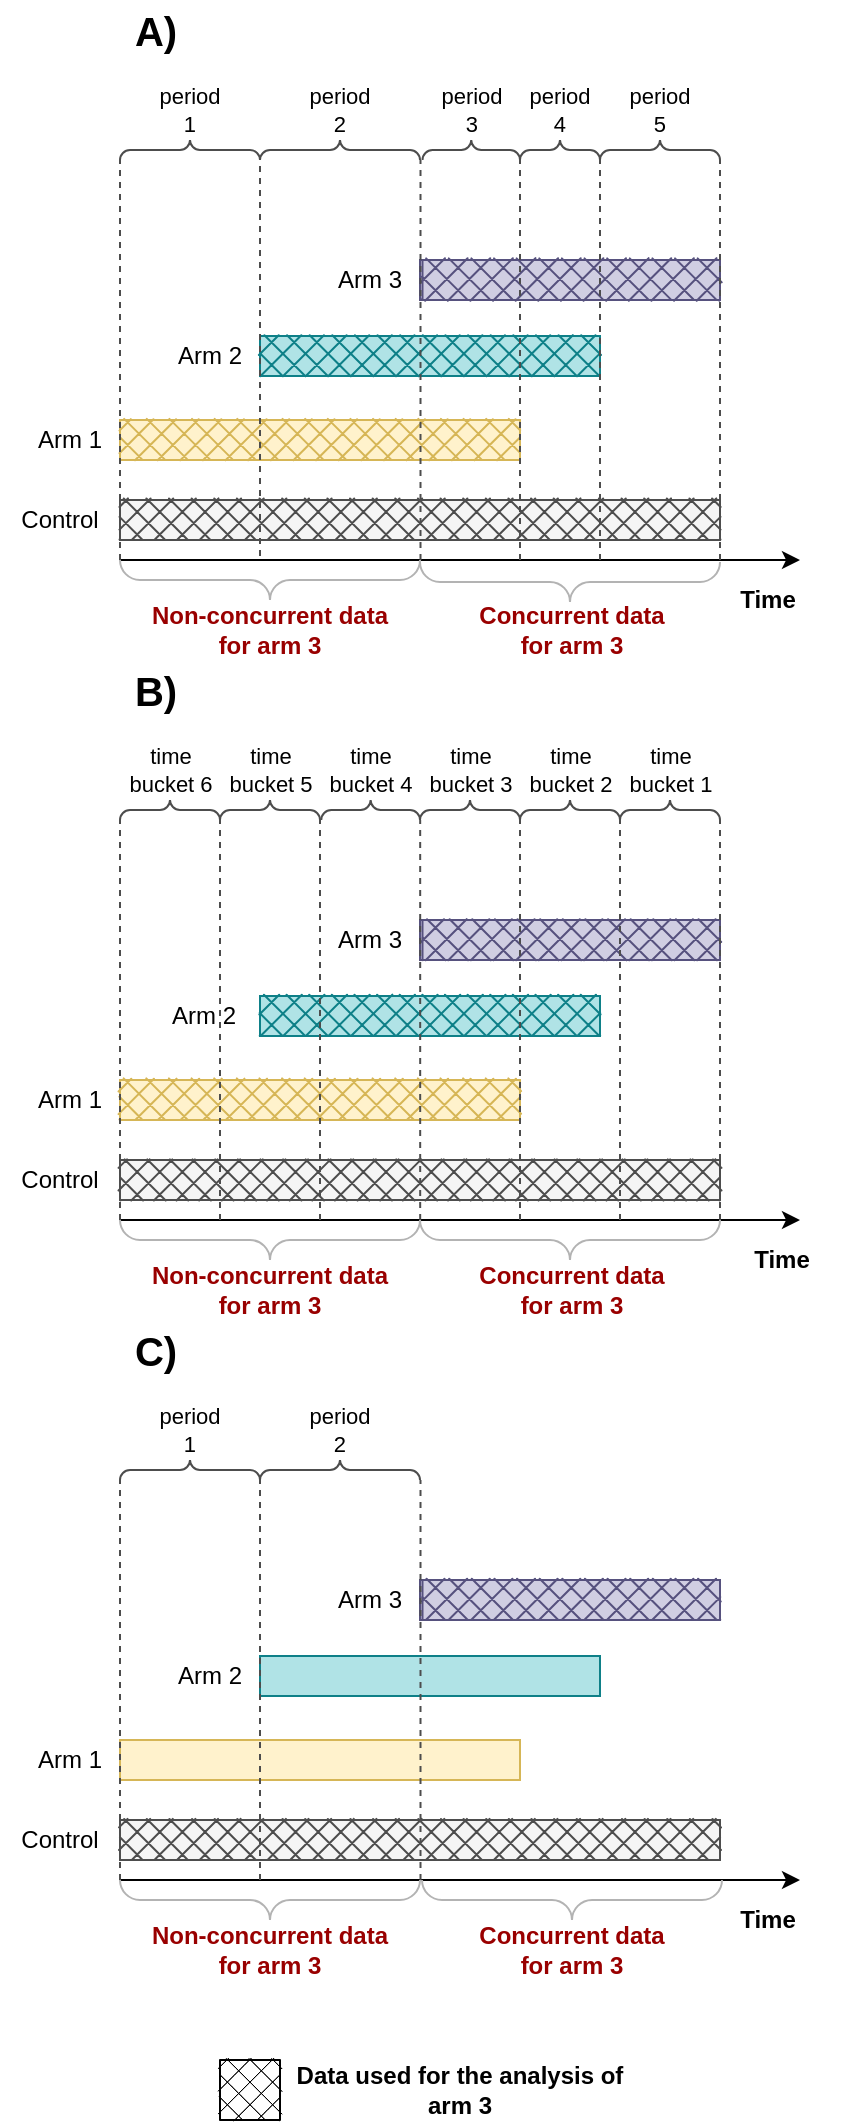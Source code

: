 <mxfile version="23.0.1" type="device">
  <diagram name="Seite-1" id="Pbf81rPbr8IXg5EnhKvV">
    <mxGraphModel dx="2074" dy="1140" grid="1" gridSize="10" guides="1" tooltips="1" connect="1" arrows="1" fold="1" page="1" pageScale="1" pageWidth="827" pageHeight="1169" math="0" shadow="0">
      <root>
        <mxCell id="0" />
        <mxCell id="1" parent="0" />
        <mxCell id="Y2xVMp4MkkQPzRskuGpE-1" value="" style="endArrow=classic;html=1;rounded=0;strokeColor=#000000;" parent="1" edge="1">
          <mxGeometry width="50" height="50" relative="1" as="geometry">
            <mxPoint x="100" y="280" as="sourcePoint" />
            <mxPoint x="440" y="280" as="targetPoint" />
          </mxGeometry>
        </mxCell>
        <mxCell id="Y2xVMp4MkkQPzRskuGpE-2" value="&lt;font&gt;&lt;b&gt;Time&lt;/b&gt;&lt;/font&gt;" style="text;html=1;strokeColor=none;fillColor=none;align=center;verticalAlign=middle;whiteSpace=wrap;rounded=0;fontColor=#000000;" parent="1" vertex="1">
          <mxGeometry x="394" y="290" width="60" height="20" as="geometry" />
        </mxCell>
        <mxCell id="Y2xVMp4MkkQPzRskuGpE-3" value="" style="rounded=0;whiteSpace=wrap;html=1;fontColor=#333333;fillColor=#f5f5f5;strokeColor=#666666;" parent="1" vertex="1">
          <mxGeometry x="100" y="250" width="300" height="20" as="geometry" />
        </mxCell>
        <mxCell id="Y2xVMp4MkkQPzRskuGpE-6" value="" style="rounded=0;whiteSpace=wrap;html=1;strokeWidth=1;fillWeight=1;hachureGap=8;hachureAngle=45;fillColor=#4D4D4D;sketch=1;shadow=0;fontColor=#111D4F;strokeColor=#4D4D4D;sketchStyle=rough;resizeWidth=0;allowArrows=1;imageAspect=1;jiggle=0;fillStyle=cross-hatch;" parent="1" vertex="1">
          <mxGeometry x="100" y="250" width="300" height="20" as="geometry" />
        </mxCell>
        <mxCell id="Y2xVMp4MkkQPzRskuGpE-7" value="" style="rounded=0;whiteSpace=wrap;html=1;shadow=0;sketch=0;fillColor=#fff2cc;strokeColor=#d6b656;" parent="1" vertex="1">
          <mxGeometry x="100" y="210" width="200" height="20" as="geometry" />
        </mxCell>
        <mxCell id="Y2xVMp4MkkQPzRskuGpE-9" value="" style="rounded=0;whiteSpace=wrap;html=1;shadow=0;sketch=0;fillColor=#b0e3e6;strokeColor=#0e8088;" parent="1" vertex="1">
          <mxGeometry x="170" y="168" width="170" height="20" as="geometry" />
        </mxCell>
        <mxCell id="Y2xVMp4MkkQPzRskuGpE-11" value="" style="rounded=0;whiteSpace=wrap;html=1;shadow=0;sketch=0;fillColor=#d0cee2;strokeColor=#56517e;" parent="1" vertex="1">
          <mxGeometry x="250" y="130" width="150" height="20" as="geometry" />
        </mxCell>
        <mxCell id="Y2xVMp4MkkQPzRskuGpE-13" value="" style="rounded=0;whiteSpace=wrap;html=1;strokeWidth=1;fillWeight=1;hachureGap=8;hachureAngle=45;fillColor=#56517E;sketch=1;shadow=0;strokeColor=#56517E;fontColor=#111D4F;fillStyle=cross-hatch;jiggle=0;" parent="1" vertex="1">
          <mxGeometry x="251.25" y="130" width="148.75" height="20" as="geometry" />
        </mxCell>
        <mxCell id="Y2xVMp4MkkQPzRskuGpE-14" value="Control" style="text;html=1;strokeColor=none;fillColor=none;align=center;verticalAlign=middle;whiteSpace=wrap;rounded=0;fontColor=#000000;" parent="1" vertex="1">
          <mxGeometry x="40" y="245" width="60" height="30" as="geometry" />
        </mxCell>
        <mxCell id="Y2xVMp4MkkQPzRskuGpE-15" value="Arm 1" style="text;html=1;strokeColor=none;fillColor=none;align=center;verticalAlign=middle;whiteSpace=wrap;rounded=0;fontColor=#000000;" parent="1" vertex="1">
          <mxGeometry x="50" y="205" width="50" height="30" as="geometry" />
        </mxCell>
        <mxCell id="Y2xVMp4MkkQPzRskuGpE-16" value="Arm 2" style="text;html=1;strokeColor=none;fillColor=none;align=center;verticalAlign=middle;whiteSpace=wrap;rounded=0;fontColor=#000000;" parent="1" vertex="1">
          <mxGeometry x="120" y="163" width="50" height="30" as="geometry" />
        </mxCell>
        <mxCell id="Y2xVMp4MkkQPzRskuGpE-17" value="Arm 3" style="text;html=1;strokeColor=none;fillColor=none;align=center;verticalAlign=middle;whiteSpace=wrap;rounded=0;fontColor=#000000;" parent="1" vertex="1">
          <mxGeometry x="200" y="125" width="50" height="30" as="geometry" />
        </mxCell>
        <mxCell id="Y2xVMp4MkkQPzRskuGpE-22" value="" style="verticalLabelPosition=bottom;shadow=0;dashed=0;align=center;html=1;verticalAlign=top;strokeWidth=1;shape=mxgraph.mockup.markup.curlyBrace;strokeColor=#4D4D4D;rounded=0;fontColor=#4D4D4D;fillColor=#4D4D4D;" parent="1" vertex="1">
          <mxGeometry x="100" y="70" width="70" height="10" as="geometry" />
        </mxCell>
        <mxCell id="Y2xVMp4MkkQPzRskuGpE-23" value="" style="verticalLabelPosition=bottom;shadow=0;dashed=0;align=center;html=1;verticalAlign=top;strokeWidth=1;shape=mxgraph.mockup.markup.curlyBrace;strokeColor=#4D4D4D;rounded=0;fontColor=#4D4D4D;fillColor=#4D4D4D;" parent="1" vertex="1">
          <mxGeometry x="170" y="70" width="80" height="10" as="geometry" />
        </mxCell>
        <mxCell id="Y2xVMp4MkkQPzRskuGpE-24" value="" style="verticalLabelPosition=bottom;shadow=0;dashed=0;align=center;html=1;verticalAlign=top;strokeWidth=1;shape=mxgraph.mockup.markup.curlyBrace;strokeColor=#4D4D4D;rounded=0;fontColor=#4D4D4D;fillColor=#4D4D4D;" parent="1" vertex="1">
          <mxGeometry x="251.25" y="70" width="48.75" height="10" as="geometry" />
        </mxCell>
        <mxCell id="Y2xVMp4MkkQPzRskuGpE-25" value="" style="verticalLabelPosition=bottom;shadow=0;dashed=0;align=center;html=1;verticalAlign=top;strokeWidth=1;shape=mxgraph.mockup.markup.curlyBrace;strokeColor=#4D4D4D;rounded=0;fontColor=#4D4D4D;fillColor=#4D4D4D;" parent="1" vertex="1">
          <mxGeometry x="300" y="70" width="40" height="10" as="geometry" />
        </mxCell>
        <mxCell id="Y2xVMp4MkkQPzRskuGpE-26" value="" style="verticalLabelPosition=bottom;shadow=0;dashed=0;align=center;html=1;verticalAlign=top;strokeWidth=1;shape=mxgraph.mockup.markup.curlyBrace;strokeColor=#4D4D4D;rounded=0;fontColor=#4D4D4D;fillColor=#4D4D4D;" parent="1" vertex="1">
          <mxGeometry x="340" y="70" width="60" height="10" as="geometry" />
        </mxCell>
        <mxCell id="Y2xVMp4MkkQPzRskuGpE-29" value="period&lt;br&gt;1" style="text;html=1;strokeColor=none;fillColor=none;align=center;verticalAlign=middle;whiteSpace=wrap;rounded=0;fontColor=#000000;fontSize=11;" parent="1" vertex="1">
          <mxGeometry x="105" y="40" width="60" height="30" as="geometry" />
        </mxCell>
        <mxCell id="Y2xVMp4MkkQPzRskuGpE-30" value="period&lt;br&gt;2" style="text;html=1;strokeColor=none;fillColor=none;align=center;verticalAlign=middle;whiteSpace=wrap;rounded=0;fontColor=#000000;fontSize=11;" parent="1" vertex="1">
          <mxGeometry x="180" y="40" width="60" height="30" as="geometry" />
        </mxCell>
        <mxCell id="Y2xVMp4MkkQPzRskuGpE-31" value="period&lt;br&gt;3" style="text;html=1;strokeColor=none;fillColor=none;align=center;verticalAlign=middle;whiteSpace=wrap;rounded=0;fontColor=#000000;fontSize=11;" parent="1" vertex="1">
          <mxGeometry x="245.63" y="40" width="60" height="30" as="geometry" />
        </mxCell>
        <mxCell id="Y2xVMp4MkkQPzRskuGpE-32" value="period&lt;br&gt;4" style="text;html=1;strokeColor=none;fillColor=none;align=center;verticalAlign=middle;whiteSpace=wrap;rounded=0;fontColor=#000000;fontSize=11;" parent="1" vertex="1">
          <mxGeometry x="290" y="40" width="60" height="30" as="geometry" />
        </mxCell>
        <mxCell id="Y2xVMp4MkkQPzRskuGpE-33" value="period&lt;br&gt;5" style="text;html=1;strokeColor=none;fillColor=none;align=center;verticalAlign=middle;whiteSpace=wrap;rounded=0;fontColor=#000000;fontSize=11;" parent="1" vertex="1">
          <mxGeometry x="340" y="40" width="60" height="30" as="geometry" />
        </mxCell>
        <mxCell id="Y2xVMp4MkkQPzRskuGpE-36" value="" style="verticalLabelPosition=bottom;shadow=0;dashed=0;align=center;html=1;verticalAlign=top;strokeWidth=1;shape=mxgraph.mockup.markup.curlyBrace;strokeColor=#B3B3B3;rounded=0;sketch=0;fontSize=11;fontColor=#CCCCCC;fillColor=#CCCCCC;rotation=-180;" parent="1" vertex="1">
          <mxGeometry x="100" y="280" width="150" height="20" as="geometry" />
        </mxCell>
        <mxCell id="Y2xVMp4MkkQPzRskuGpE-38" value="&lt;font color=&quot;#990000&quot;&gt;&lt;b&gt;Non-concurrent data for arm 3&lt;/b&gt;&lt;/font&gt;" style="text;html=1;strokeColor=none;fillColor=none;align=center;verticalAlign=middle;whiteSpace=wrap;rounded=0;fontSize=12;fontColor=#111D4F;" parent="1" vertex="1">
          <mxGeometry x="111.25" y="300" width="127.5" height="30" as="geometry" />
        </mxCell>
        <mxCell id="Y2xVMp4MkkQPzRskuGpE-39" value="&lt;font color=&quot;#990000&quot;&gt;&lt;b&gt;Concurrent data for arm 3&lt;/b&gt;&lt;/font&gt;" style="text;html=1;strokeColor=none;fillColor=none;align=center;verticalAlign=middle;whiteSpace=wrap;rounded=0;fontSize=12;fontColor=#111D4F;" parent="1" vertex="1">
          <mxGeometry x="276.88" y="300" width="97.5" height="30" as="geometry" />
        </mxCell>
        <mxCell id="Y2xVMp4MkkQPzRskuGpE-43" value="&lt;font&gt;&lt;b&gt;Data used for the analysis of arm 3&lt;/b&gt;&lt;/font&gt;" style="text;html=1;strokeColor=none;fillColor=none;align=center;verticalAlign=middle;whiteSpace=wrap;rounded=0;fontSize=12;fontColor=#000000;" parent="1" vertex="1">
          <mxGeometry x="180" y="1030" width="180" height="30" as="geometry" />
        </mxCell>
        <mxCell id="Y2xVMp4MkkQPzRskuGpE-48" value="" style="rounded=0;whiteSpace=wrap;html=1;strokeWidth=1;fillWeight=-1;hachureGap=8;hachureAngle=45;fillColor=#000000;sketch=1;shadow=0;strokeColor=#000000;fontColor=#000000;fillStyle=cross-hatch;jiggle=0;" parent="1" vertex="1">
          <mxGeometry x="150" y="1030" width="30" height="30" as="geometry" />
        </mxCell>
        <mxCell id="nWOyR-bEfU8NjaZkbj3d-1" value="" style="rounded=0;whiteSpace=wrap;html=1;strokeWidth=1;fillWeight=1;hachureGap=8;hachureAngle=45;fillColor=#0E8088;sketch=1;shadow=0;strokeColor=#0E8088;fontColor=#111D4F;fillStyle=cross-hatch;jiggle=0;" parent="1" vertex="1">
          <mxGeometry x="170" y="168" width="170" height="20" as="geometry" />
        </mxCell>
        <mxCell id="nWOyR-bEfU8NjaZkbj3d-3" value="" style="rounded=0;whiteSpace=wrap;html=1;strokeWidth=1;fillWeight=1;hachureGap=8;hachureAngle=45;fillColor=#D6B656;sketch=1;shadow=0;strokeColor=#D6B656;fontColor=#111D4F;fillStyle=cross-hatch;jiggle=0;" parent="1" vertex="1">
          <mxGeometry x="100" y="210" width="200" height="20" as="geometry" />
        </mxCell>
        <mxCell id="UpBqw47bed0QZ7fs-QAz-2" value="" style="endArrow=classic;html=1;rounded=0;strokeColor=#000000;" parent="1" edge="1">
          <mxGeometry width="50" height="50" relative="1" as="geometry">
            <mxPoint x="100" y="610" as="sourcePoint" />
            <mxPoint x="440" y="610" as="targetPoint" />
          </mxGeometry>
        </mxCell>
        <mxCell id="UpBqw47bed0QZ7fs-QAz-3" value="&lt;font&gt;&lt;b&gt;Time&lt;/b&gt;&lt;/font&gt;" style="text;html=1;strokeColor=none;fillColor=none;align=center;verticalAlign=middle;whiteSpace=wrap;rounded=0;fontColor=#000000;" parent="1" vertex="1">
          <mxGeometry x="401" y="620" width="60" height="20" as="geometry" />
        </mxCell>
        <mxCell id="UpBqw47bed0QZ7fs-QAz-4" value="" style="rounded=0;whiteSpace=wrap;html=1;fontColor=#333333;fillColor=#f5f5f5;strokeColor=#666666;" parent="1" vertex="1">
          <mxGeometry x="100" y="580" width="300" height="20" as="geometry" />
        </mxCell>
        <mxCell id="UpBqw47bed0QZ7fs-QAz-5" value="" style="rounded=0;whiteSpace=wrap;html=1;strokeWidth=1;fillWeight=1;hachureGap=8;hachureAngle=45;fillColor=#4D4D4D;sketch=1;shadow=0;fontColor=#111D4F;strokeColor=#4D4D4D;sketchStyle=rough;resizeWidth=0;allowArrows=1;imageAspect=1;jiggle=0;fillStyle=cross-hatch;" parent="1" vertex="1">
          <mxGeometry x="100" y="580" width="300" height="20" as="geometry" />
        </mxCell>
        <mxCell id="UpBqw47bed0QZ7fs-QAz-6" value="" style="rounded=0;whiteSpace=wrap;html=1;shadow=0;sketch=0;fillColor=#fff2cc;strokeColor=#d6b656;" parent="1" vertex="1">
          <mxGeometry x="100" y="540" width="200" height="20" as="geometry" />
        </mxCell>
        <mxCell id="UpBqw47bed0QZ7fs-QAz-7" value="" style="rounded=0;whiteSpace=wrap;html=1;shadow=0;sketch=0;fillColor=#b0e3e6;strokeColor=#0e8088;" parent="1" vertex="1">
          <mxGeometry x="170" y="498" width="170" height="20" as="geometry" />
        </mxCell>
        <mxCell id="UpBqw47bed0QZ7fs-QAz-8" value="" style="rounded=0;whiteSpace=wrap;html=1;shadow=0;sketch=0;fillColor=#d0cee2;strokeColor=#56517e;" parent="1" vertex="1">
          <mxGeometry x="250" y="460" width="150" height="20" as="geometry" />
        </mxCell>
        <mxCell id="UpBqw47bed0QZ7fs-QAz-9" value="" style="rounded=0;whiteSpace=wrap;html=1;strokeWidth=1;fillWeight=1;hachureGap=8;hachureAngle=45;fillColor=#56517E;sketch=1;shadow=0;strokeColor=#56517E;fontColor=#111D4F;fillStyle=cross-hatch;jiggle=0;" parent="1" vertex="1">
          <mxGeometry x="251.25" y="460" width="148.75" height="20" as="geometry" />
        </mxCell>
        <mxCell id="UpBqw47bed0QZ7fs-QAz-10" value="Control" style="text;html=1;strokeColor=none;fillColor=none;align=center;verticalAlign=middle;whiteSpace=wrap;rounded=0;fontColor=#000000;" parent="1" vertex="1">
          <mxGeometry x="40" y="575" width="60" height="30" as="geometry" />
        </mxCell>
        <mxCell id="UpBqw47bed0QZ7fs-QAz-11" value="Arm 1" style="text;html=1;strokeColor=none;fillColor=none;align=center;verticalAlign=middle;whiteSpace=wrap;rounded=0;fontColor=#000000;" parent="1" vertex="1">
          <mxGeometry x="50" y="535" width="50" height="30" as="geometry" />
        </mxCell>
        <mxCell id="UpBqw47bed0QZ7fs-QAz-12" value="Arm 2" style="text;html=1;strokeColor=none;fillColor=none;align=center;verticalAlign=middle;whiteSpace=wrap;rounded=0;fontColor=#000000;" parent="1" vertex="1">
          <mxGeometry x="117" y="493" width="50" height="30" as="geometry" />
        </mxCell>
        <mxCell id="UpBqw47bed0QZ7fs-QAz-13" value="Arm 3" style="text;html=1;strokeColor=none;fillColor=none;align=center;verticalAlign=middle;whiteSpace=wrap;rounded=0;fontColor=#000000;" parent="1" vertex="1">
          <mxGeometry x="200" y="455" width="50" height="30" as="geometry" />
        </mxCell>
        <mxCell id="UpBqw47bed0QZ7fs-QAz-18" value="" style="verticalLabelPosition=bottom;shadow=0;dashed=0;align=center;html=1;verticalAlign=top;strokeWidth=1;shape=mxgraph.mockup.markup.curlyBrace;strokeColor=#4D4D4D;rounded=0;fontColor=#4D4D4D;fillColor=#4D4D4D;" parent="1" vertex="1">
          <mxGeometry x="100" y="400" width="50" height="10" as="geometry" />
        </mxCell>
        <mxCell id="UpBqw47bed0QZ7fs-QAz-19" value="" style="verticalLabelPosition=bottom;shadow=0;dashed=0;align=center;html=1;verticalAlign=top;strokeWidth=1;shape=mxgraph.mockup.markup.curlyBrace;strokeColor=#4D4D4D;rounded=0;fontColor=#4D4D4D;fillColor=#4D4D4D;" parent="1" vertex="1">
          <mxGeometry x="150" y="400" width="50" height="10" as="geometry" />
        </mxCell>
        <mxCell id="UpBqw47bed0QZ7fs-QAz-20" value="" style="verticalLabelPosition=bottom;shadow=0;dashed=0;align=center;html=1;verticalAlign=top;strokeWidth=1;shape=mxgraph.mockup.markup.curlyBrace;strokeColor=#4D4D4D;rounded=0;fontColor=#4D4D4D;fillColor=#4D4D4D;" parent="1" vertex="1">
          <mxGeometry x="200.63" y="400" width="49.37" height="10" as="geometry" />
        </mxCell>
        <mxCell id="UpBqw47bed0QZ7fs-QAz-21" value="" style="verticalLabelPosition=bottom;shadow=0;dashed=0;align=center;html=1;verticalAlign=top;strokeWidth=1;shape=mxgraph.mockup.markup.curlyBrace;strokeColor=#4D4D4D;rounded=0;fontColor=#4D4D4D;fillColor=#4D4D4D;" parent="1" vertex="1">
          <mxGeometry x="250" y="400" width="50" height="10" as="geometry" />
        </mxCell>
        <mxCell id="UpBqw47bed0QZ7fs-QAz-22" value="" style="verticalLabelPosition=bottom;shadow=0;dashed=0;align=center;html=1;verticalAlign=top;strokeWidth=1;shape=mxgraph.mockup.markup.curlyBrace;strokeColor=#4D4D4D;rounded=0;fontColor=#4D4D4D;fillColor=#4D4D4D;" parent="1" vertex="1">
          <mxGeometry x="300" y="400" width="50" height="10" as="geometry" />
        </mxCell>
        <mxCell id="UpBqw47bed0QZ7fs-QAz-25" value="time bucket 1" style="text;html=1;strokeColor=none;fillColor=none;align=center;verticalAlign=middle;whiteSpace=wrap;rounded=0;fontColor=#000000;fontSize=11;" parent="1" vertex="1">
          <mxGeometry x="347.5" y="370" width="55" height="30" as="geometry" />
        </mxCell>
        <mxCell id="UpBqw47bed0QZ7fs-QAz-30" value="" style="verticalLabelPosition=bottom;shadow=0;dashed=0;align=center;html=1;verticalAlign=top;strokeWidth=1;shape=mxgraph.mockup.markup.curlyBrace;strokeColor=#B3B3B3;rounded=0;sketch=0;fontSize=11;fontColor=#CCCCCC;fillColor=#CCCCCC;rotation=-180;" parent="1" vertex="1">
          <mxGeometry x="100" y="610" width="150" height="20" as="geometry" />
        </mxCell>
        <mxCell id="UpBqw47bed0QZ7fs-QAz-32" value="&lt;font color=&quot;#990000&quot;&gt;&lt;b&gt;Non-concurrent data for arm 3&lt;/b&gt;&lt;/font&gt;" style="text;html=1;strokeColor=none;fillColor=none;align=center;verticalAlign=middle;whiteSpace=wrap;rounded=0;fontSize=12;fontColor=#111D4F;" parent="1" vertex="1">
          <mxGeometry x="111.25" y="630" width="127.5" height="30" as="geometry" />
        </mxCell>
        <mxCell id="UpBqw47bed0QZ7fs-QAz-33" value="&lt;font color=&quot;#990000&quot;&gt;&lt;b&gt;Concurrent data for arm 3&lt;/b&gt;&lt;/font&gt;" style="text;html=1;strokeColor=none;fillColor=none;align=center;verticalAlign=middle;whiteSpace=wrap;rounded=0;fontSize=12;fontColor=#111D4F;" parent="1" vertex="1">
          <mxGeometry x="276.88" y="630" width="97.5" height="30" as="geometry" />
        </mxCell>
        <mxCell id="UpBqw47bed0QZ7fs-QAz-34" value="" style="rounded=0;whiteSpace=wrap;html=1;strokeWidth=1;fillWeight=1;hachureGap=8;hachureAngle=45;fillColor=#0E8088;sketch=1;shadow=0;strokeColor=#0E8088;fontColor=#111D4F;fillStyle=cross-hatch;jiggle=0;" parent="1" vertex="1">
          <mxGeometry x="170" y="498" width="170" height="20" as="geometry" />
        </mxCell>
        <mxCell id="UpBqw47bed0QZ7fs-QAz-35" value="" style="rounded=0;whiteSpace=wrap;html=1;strokeWidth=1;fillWeight=1;hachureGap=8;hachureAngle=45;fillColor=#D6B656;sketch=1;shadow=0;strokeColor=#D6B656;fontColor=#111D4F;fillStyle=cross-hatch;jiggle=0;" parent="1" vertex="1">
          <mxGeometry x="100" y="540" width="200" height="20" as="geometry" />
        </mxCell>
        <mxCell id="UpBqw47bed0QZ7fs-QAz-37" value="" style="verticalLabelPosition=bottom;shadow=0;dashed=0;align=center;html=1;verticalAlign=top;strokeWidth=1;shape=mxgraph.mockup.markup.curlyBrace;strokeColor=#4D4D4D;rounded=0;fontColor=#4D4D4D;fillColor=#4D4D4D;" parent="1" vertex="1">
          <mxGeometry x="350" y="400" width="50" height="10" as="geometry" />
        </mxCell>
        <mxCell id="UpBqw47bed0QZ7fs-QAz-38" value="time bucket 2" style="text;html=1;strokeColor=none;fillColor=none;align=center;verticalAlign=middle;whiteSpace=wrap;rounded=0;fontColor=#000000;fontSize=11;" parent="1" vertex="1">
          <mxGeometry x="297.5" y="370" width="55" height="30" as="geometry" />
        </mxCell>
        <mxCell id="UpBqw47bed0QZ7fs-QAz-39" value="time bucket 3" style="text;html=1;strokeColor=none;fillColor=none;align=center;verticalAlign=middle;whiteSpace=wrap;rounded=0;fontColor=#000000;fontSize=11;" parent="1" vertex="1">
          <mxGeometry x="247.5" y="370" width="55" height="30" as="geometry" />
        </mxCell>
        <mxCell id="UpBqw47bed0QZ7fs-QAz-40" value="time bucket 4" style="text;html=1;strokeColor=none;fillColor=none;align=center;verticalAlign=middle;whiteSpace=wrap;rounded=0;fontColor=#000000;fontSize=11;" parent="1" vertex="1">
          <mxGeometry x="197.82" y="370" width="55" height="30" as="geometry" />
        </mxCell>
        <mxCell id="UpBqw47bed0QZ7fs-QAz-41" value="time bucket 5" style="text;html=1;strokeColor=none;fillColor=none;align=center;verticalAlign=middle;whiteSpace=wrap;rounded=0;fontColor=#000000;fontSize=11;" parent="1" vertex="1">
          <mxGeometry x="147.5" y="370" width="55" height="30" as="geometry" />
        </mxCell>
        <mxCell id="UpBqw47bed0QZ7fs-QAz-42" value="time bucket 6" style="text;html=1;strokeColor=none;fillColor=none;align=center;verticalAlign=middle;whiteSpace=wrap;rounded=0;fontColor=#000000;fontSize=11;" parent="1" vertex="1">
          <mxGeometry x="97.5" y="370" width="55" height="30" as="geometry" />
        </mxCell>
        <mxCell id="UpBqw47bed0QZ7fs-QAz-43" value="" style="endArrow=classic;html=1;rounded=0;strokeColor=#000000;" parent="1" edge="1">
          <mxGeometry width="50" height="50" relative="1" as="geometry">
            <mxPoint x="100" y="940" as="sourcePoint" />
            <mxPoint x="440" y="940" as="targetPoint" />
          </mxGeometry>
        </mxCell>
        <mxCell id="UpBqw47bed0QZ7fs-QAz-44" value="&lt;font&gt;&lt;b&gt;Time&lt;/b&gt;&lt;/font&gt;" style="text;html=1;strokeColor=none;fillColor=none;align=center;verticalAlign=middle;whiteSpace=wrap;rounded=0;fontColor=#000000;" parent="1" vertex="1">
          <mxGeometry x="394" y="950" width="60" height="20" as="geometry" />
        </mxCell>
        <mxCell id="UpBqw47bed0QZ7fs-QAz-45" value="" style="rounded=0;whiteSpace=wrap;html=1;fontColor=#333333;fillColor=#f5f5f5;strokeColor=#666666;" parent="1" vertex="1">
          <mxGeometry x="100" y="910" width="300" height="20" as="geometry" />
        </mxCell>
        <mxCell id="UpBqw47bed0QZ7fs-QAz-46" value="" style="rounded=0;whiteSpace=wrap;html=1;strokeWidth=1;fillWeight=1;hachureGap=8;hachureAngle=45;fillColor=#4D4D4D;sketch=1;shadow=0;fontColor=#111D4F;strokeColor=#4D4D4D;sketchStyle=rough;resizeWidth=0;allowArrows=1;imageAspect=1;jiggle=0;fillStyle=cross-hatch;" parent="1" vertex="1">
          <mxGeometry x="100" y="910" width="300" height="20" as="geometry" />
        </mxCell>
        <mxCell id="UpBqw47bed0QZ7fs-QAz-47" value="" style="rounded=0;whiteSpace=wrap;html=1;shadow=0;sketch=0;fillColor=#fff2cc;strokeColor=#d6b656;" parent="1" vertex="1">
          <mxGeometry x="100" y="870" width="200" height="20" as="geometry" />
        </mxCell>
        <mxCell id="UpBqw47bed0QZ7fs-QAz-48" value="" style="rounded=0;whiteSpace=wrap;html=1;shadow=0;sketch=0;fillColor=#b0e3e6;strokeColor=#0e8088;" parent="1" vertex="1">
          <mxGeometry x="170" y="828" width="170" height="20" as="geometry" />
        </mxCell>
        <mxCell id="UpBqw47bed0QZ7fs-QAz-49" value="" style="rounded=0;whiteSpace=wrap;html=1;shadow=0;sketch=0;fillColor=#d0cee2;strokeColor=#56517e;" parent="1" vertex="1">
          <mxGeometry x="250" y="790" width="150" height="20" as="geometry" />
        </mxCell>
        <mxCell id="UpBqw47bed0QZ7fs-QAz-50" value="" style="rounded=0;whiteSpace=wrap;html=1;strokeWidth=1;fillWeight=1;hachureGap=8;hachureAngle=45;fillColor=#56517E;sketch=1;shadow=0;strokeColor=#56517E;fontColor=#111D4F;fillStyle=cross-hatch;jiggle=0;" parent="1" vertex="1">
          <mxGeometry x="251.25" y="790" width="148.75" height="20" as="geometry" />
        </mxCell>
        <mxCell id="UpBqw47bed0QZ7fs-QAz-51" value="Control" style="text;html=1;strokeColor=none;fillColor=none;align=center;verticalAlign=middle;whiteSpace=wrap;rounded=0;fontColor=#000000;" parent="1" vertex="1">
          <mxGeometry x="40" y="905" width="60" height="30" as="geometry" />
        </mxCell>
        <mxCell id="UpBqw47bed0QZ7fs-QAz-52" value="Arm 1" style="text;html=1;strokeColor=none;fillColor=none;align=center;verticalAlign=middle;whiteSpace=wrap;rounded=0;fontColor=#000000;" parent="1" vertex="1">
          <mxGeometry x="50" y="865" width="50" height="30" as="geometry" />
        </mxCell>
        <mxCell id="UpBqw47bed0QZ7fs-QAz-53" value="Arm 2" style="text;html=1;strokeColor=none;fillColor=none;align=center;verticalAlign=middle;whiteSpace=wrap;rounded=0;fontColor=#000000;" parent="1" vertex="1">
          <mxGeometry x="120" y="823" width="50" height="30" as="geometry" />
        </mxCell>
        <mxCell id="UpBqw47bed0QZ7fs-QAz-54" value="Arm 3" style="text;html=1;strokeColor=none;fillColor=none;align=center;verticalAlign=middle;whiteSpace=wrap;rounded=0;fontColor=#000000;" parent="1" vertex="1">
          <mxGeometry x="200" y="785" width="50" height="30" as="geometry" />
        </mxCell>
        <mxCell id="UpBqw47bed0QZ7fs-QAz-55" value="" style="endArrow=none;dashed=1;html=1;rounded=0;strokeColor=#4D4D4D;fontColor=#111D4F;" parent="1" edge="1">
          <mxGeometry width="50" height="50" relative="1" as="geometry">
            <mxPoint x="170" y="940" as="sourcePoint" />
            <mxPoint x="170" y="740" as="targetPoint" />
          </mxGeometry>
        </mxCell>
        <mxCell id="UpBqw47bed0QZ7fs-QAz-56" value="" style="endArrow=none;dashed=1;html=1;rounded=0;strokeColor=#4D4D4D;fontColor=#111D4F;" parent="1" edge="1">
          <mxGeometry width="50" height="50" relative="1" as="geometry">
            <mxPoint x="250.25" y="940" as="sourcePoint" />
            <mxPoint x="250.25" y="740" as="targetPoint" />
          </mxGeometry>
        </mxCell>
        <mxCell id="UpBqw47bed0QZ7fs-QAz-59" value="" style="verticalLabelPosition=bottom;shadow=0;dashed=0;align=center;html=1;verticalAlign=top;strokeWidth=1;shape=mxgraph.mockup.markup.curlyBrace;strokeColor=#4D4D4D;rounded=0;fontColor=#4D4D4D;fillColor=#4D4D4D;" parent="1" vertex="1">
          <mxGeometry x="100" y="730" width="70" height="10" as="geometry" />
        </mxCell>
        <mxCell id="UpBqw47bed0QZ7fs-QAz-60" value="" style="verticalLabelPosition=bottom;shadow=0;dashed=0;align=center;html=1;verticalAlign=top;strokeWidth=1;shape=mxgraph.mockup.markup.curlyBrace;strokeColor=#4D4D4D;rounded=0;fontColor=#4D4D4D;fillColor=#4D4D4D;" parent="1" vertex="1">
          <mxGeometry x="170" y="730" width="80" height="10" as="geometry" />
        </mxCell>
        <mxCell id="UpBqw47bed0QZ7fs-QAz-65" value="" style="endArrow=none;dashed=1;html=1;rounded=0;strokeColor=#4D4D4D;fontColor=#111D4F;" parent="1" edge="1">
          <mxGeometry width="50" height="50" relative="1" as="geometry">
            <mxPoint x="100" y="940" as="sourcePoint" />
            <mxPoint x="100" y="740" as="targetPoint" />
          </mxGeometry>
        </mxCell>
        <mxCell id="UpBqw47bed0QZ7fs-QAz-66" value="period&lt;br&gt;1" style="text;html=1;strokeColor=none;fillColor=none;align=center;verticalAlign=middle;whiteSpace=wrap;rounded=0;fontColor=#000000;fontSize=11;" parent="1" vertex="1">
          <mxGeometry x="105" y="700" width="60" height="30" as="geometry" />
        </mxCell>
        <mxCell id="UpBqw47bed0QZ7fs-QAz-67" value="period&lt;br&gt;2" style="text;html=1;strokeColor=none;fillColor=none;align=center;verticalAlign=middle;whiteSpace=wrap;rounded=0;fontColor=#000000;fontSize=11;" parent="1" vertex="1">
          <mxGeometry x="180" y="700" width="60" height="30" as="geometry" />
        </mxCell>
        <mxCell id="UpBqw47bed0QZ7fs-QAz-71" value="" style="verticalLabelPosition=bottom;shadow=0;dashed=0;align=center;html=1;verticalAlign=top;strokeWidth=1;shape=mxgraph.mockup.markup.curlyBrace;strokeColor=#B3B3B3;rounded=0;sketch=0;fontSize=11;fontColor=#CCCCCC;fillColor=#CCCCCC;rotation=-180;" parent="1" vertex="1">
          <mxGeometry x="100" y="940" width="150" height="20" as="geometry" />
        </mxCell>
        <mxCell id="UpBqw47bed0QZ7fs-QAz-73" value="&lt;font color=&quot;#990000&quot;&gt;&lt;b&gt;Non-concurrent data for arm 3&lt;/b&gt;&lt;/font&gt;" style="text;html=1;strokeColor=none;fillColor=none;align=center;verticalAlign=middle;whiteSpace=wrap;rounded=0;fontSize=12;fontColor=#111D4F;" parent="1" vertex="1">
          <mxGeometry x="111.25" y="960" width="127.5" height="30" as="geometry" />
        </mxCell>
        <mxCell id="UpBqw47bed0QZ7fs-QAz-74" value="&lt;font color=&quot;#990000&quot;&gt;&lt;b&gt;Concurrent data for arm 3&lt;/b&gt;&lt;/font&gt;" style="text;html=1;strokeColor=none;fillColor=none;align=center;verticalAlign=middle;whiteSpace=wrap;rounded=0;fontSize=12;fontColor=#111D4F;" parent="1" vertex="1">
          <mxGeometry x="276.88" y="960" width="97.5" height="30" as="geometry" />
        </mxCell>
        <mxCell id="UpBqw47bed0QZ7fs-QAz-77" value="" style="verticalLabelPosition=bottom;shadow=0;dashed=0;align=center;html=1;verticalAlign=top;strokeWidth=1;shape=mxgraph.mockup.markup.curlyBrace;strokeColor=#B3B3B3;rounded=0;sketch=0;fontSize=11;fontColor=#CCCCCC;fillColor=#CCCCCC;rotation=-180;" parent="1" vertex="1">
          <mxGeometry x="250" y="281" width="150" height="20" as="geometry" />
        </mxCell>
        <mxCell id="UpBqw47bed0QZ7fs-QAz-78" value="" style="verticalLabelPosition=bottom;shadow=0;dashed=0;align=center;html=1;verticalAlign=top;strokeWidth=1;shape=mxgraph.mockup.markup.curlyBrace;strokeColor=#B3B3B3;rounded=0;sketch=0;fontSize=11;fontColor=#CCCCCC;fillColor=#CCCCCC;rotation=-180;" parent="1" vertex="1">
          <mxGeometry x="250" y="610" width="150" height="20" as="geometry" />
        </mxCell>
        <mxCell id="UpBqw47bed0QZ7fs-QAz-79" value="" style="verticalLabelPosition=bottom;shadow=0;dashed=0;align=center;html=1;verticalAlign=top;strokeWidth=1;shape=mxgraph.mockup.markup.curlyBrace;strokeColor=#B3B3B3;rounded=0;sketch=0;fontSize=11;fontColor=#CCCCCC;fillColor=#CCCCCC;rotation=-180;" parent="1" vertex="1">
          <mxGeometry x="251" y="940" width="150" height="20" as="geometry" />
        </mxCell>
        <mxCell id="Y2xVMp4MkkQPzRskuGpE-18" value="" style="endArrow=none;dashed=1;html=1;rounded=0;strokeColor=#4D4D4D;fontColor=#111D4F;" parent="1" edge="1">
          <mxGeometry width="50" height="50" relative="1" as="geometry">
            <mxPoint x="170" y="278" as="sourcePoint" />
            <mxPoint x="170" y="78" as="targetPoint" />
          </mxGeometry>
        </mxCell>
        <mxCell id="Y2xVMp4MkkQPzRskuGpE-28" value="" style="endArrow=none;dashed=1;html=1;rounded=0;strokeColor=#4D4D4D;fontColor=#111D4F;" parent="1" edge="1">
          <mxGeometry width="50" height="50" relative="1" as="geometry">
            <mxPoint x="100" y="280" as="sourcePoint" />
            <mxPoint x="100" y="80" as="targetPoint" />
          </mxGeometry>
        </mxCell>
        <mxCell id="Y2xVMp4MkkQPzRskuGpE-19" value="" style="endArrow=none;dashed=1;html=1;rounded=0;strokeColor=#4D4D4D;fontColor=#111D4F;" parent="1" edge="1">
          <mxGeometry width="50" height="50" relative="1" as="geometry">
            <mxPoint x="250.25" y="280" as="sourcePoint" />
            <mxPoint x="250.25" y="80" as="targetPoint" />
          </mxGeometry>
        </mxCell>
        <mxCell id="Y2xVMp4MkkQPzRskuGpE-20" value="" style="endArrow=none;dashed=1;html=1;rounded=0;strokeColor=#4D4D4D;fontColor=#111D4F;" parent="1" edge="1">
          <mxGeometry width="50" height="50" relative="1" as="geometry">
            <mxPoint x="300.0" y="280" as="sourcePoint" />
            <mxPoint x="300.0" y="80" as="targetPoint" />
          </mxGeometry>
        </mxCell>
        <mxCell id="Y2xVMp4MkkQPzRskuGpE-21" value="" style="endArrow=none;dashed=1;html=1;rounded=0;strokeColor=#4D4D4D;fontColor=#111D4F;" parent="1" edge="1">
          <mxGeometry width="50" height="50" relative="1" as="geometry">
            <mxPoint x="340" y="280" as="sourcePoint" />
            <mxPoint x="340" y="80" as="targetPoint" />
          </mxGeometry>
        </mxCell>
        <mxCell id="Y2xVMp4MkkQPzRskuGpE-27" value="" style="endArrow=none;dashed=1;html=1;rounded=0;strokeColor=#4D4D4D;fontColor=#111D4F;" parent="1" edge="1">
          <mxGeometry width="50" height="50" relative="1" as="geometry">
            <mxPoint x="400" y="280" as="sourcePoint" />
            <mxPoint x="400" y="80" as="targetPoint" />
          </mxGeometry>
        </mxCell>
        <mxCell id="UpBqw47bed0QZ7fs-QAz-24" value="" style="endArrow=none;dashed=1;html=1;rounded=0;strokeColor=#4D4D4D;fontColor=#111D4F;" parent="1" edge="1">
          <mxGeometry width="50" height="50" relative="1" as="geometry">
            <mxPoint x="100" y="610" as="sourcePoint" />
            <mxPoint x="100" y="410" as="targetPoint" />
          </mxGeometry>
        </mxCell>
        <mxCell id="UpBqw47bed0QZ7fs-QAz-14" value="" style="endArrow=none;dashed=1;html=1;rounded=0;strokeColor=#4D4D4D;fontColor=#111D4F;" parent="1" edge="1">
          <mxGeometry width="50" height="50" relative="1" as="geometry">
            <mxPoint x="150" y="610" as="sourcePoint" />
            <mxPoint x="150" y="410" as="targetPoint" />
          </mxGeometry>
        </mxCell>
        <mxCell id="UpBqw47bed0QZ7fs-QAz-15" value="" style="endArrow=none;dashed=1;html=1;rounded=0;strokeColor=#4D4D4D;fontColor=#111D4F;" parent="1" edge="1">
          <mxGeometry width="50" height="50" relative="1" as="geometry">
            <mxPoint x="200" y="610" as="sourcePoint" />
            <mxPoint x="200" y="410" as="targetPoint" />
          </mxGeometry>
        </mxCell>
        <mxCell id="UpBqw47bed0QZ7fs-QAz-16" value="" style="endArrow=none;dashed=1;html=1;rounded=0;strokeColor=#4D4D4D;fontColor=#111D4F;" parent="1" edge="1">
          <mxGeometry width="50" height="50" relative="1" as="geometry">
            <mxPoint x="250.09" y="610" as="sourcePoint" />
            <mxPoint x="250.09" y="410" as="targetPoint" />
          </mxGeometry>
        </mxCell>
        <mxCell id="UpBqw47bed0QZ7fs-QAz-17" value="" style="endArrow=none;dashed=1;html=1;rounded=0;strokeColor=#4D4D4D;fontColor=#111D4F;" parent="1" edge="1">
          <mxGeometry width="50" height="50" relative="1" as="geometry">
            <mxPoint x="300" y="610" as="sourcePoint" />
            <mxPoint x="300" y="410" as="targetPoint" />
          </mxGeometry>
        </mxCell>
        <mxCell id="UpBqw47bed0QZ7fs-QAz-36" value="" style="endArrow=none;dashed=1;html=1;rounded=0;strokeColor=#4D4D4D;fontColor=#111D4F;" parent="1" edge="1">
          <mxGeometry width="50" height="50" relative="1" as="geometry">
            <mxPoint x="350" y="610" as="sourcePoint" />
            <mxPoint x="350" y="410" as="targetPoint" />
          </mxGeometry>
        </mxCell>
        <mxCell id="UpBqw47bed0QZ7fs-QAz-23" value="" style="endArrow=none;dashed=1;html=1;rounded=0;strokeColor=#4D4D4D;fontColor=#111D4F;" parent="1" edge="1">
          <mxGeometry width="50" height="50" relative="1" as="geometry">
            <mxPoint x="400" y="610" as="sourcePoint" />
            <mxPoint x="400" y="410" as="targetPoint" />
          </mxGeometry>
        </mxCell>
        <mxCell id="UpBqw47bed0QZ7fs-QAz-82" value="&lt;font size=&quot;1&quot;&gt;&lt;b style=&quot;font-size: 20px;&quot;&gt;A)&lt;/b&gt;&lt;/font&gt;" style="text;html=1;strokeColor=none;fillColor=none;align=center;verticalAlign=middle;whiteSpace=wrap;rounded=0;fontSize=12;fontColor=#000000;" parent="1" vertex="1">
          <mxGeometry x="100" width="35.5" height="30" as="geometry" />
        </mxCell>
        <mxCell id="UpBqw47bed0QZ7fs-QAz-83" value="&lt;font size=&quot;1&quot;&gt;&lt;b style=&quot;font-size: 20px;&quot;&gt;B)&lt;/b&gt;&lt;/font&gt;" style="text;html=1;strokeColor=none;fillColor=none;align=center;verticalAlign=middle;whiteSpace=wrap;rounded=0;fontSize=12;fontColor=#000000;" parent="1" vertex="1">
          <mxGeometry x="100" y="330" width="35.5" height="30" as="geometry" />
        </mxCell>
        <mxCell id="UpBqw47bed0QZ7fs-QAz-84" value="&lt;font size=&quot;1&quot;&gt;&lt;b style=&quot;font-size: 20px;&quot;&gt;C)&lt;/b&gt;&lt;/font&gt;" style="text;html=1;strokeColor=none;fillColor=none;align=center;verticalAlign=middle;whiteSpace=wrap;rounded=0;fontSize=12;fontColor=#000000;" parent="1" vertex="1">
          <mxGeometry x="100" y="660" width="35.5" height="30" as="geometry" />
        </mxCell>
      </root>
    </mxGraphModel>
  </diagram>
</mxfile>
